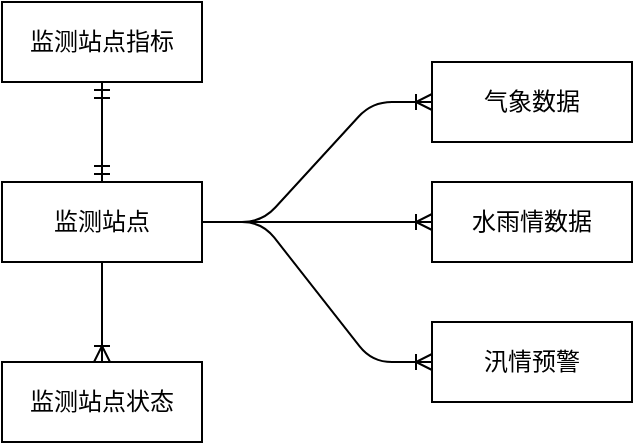 <mxfile version="14.1.8" type="github">
  <diagram id="R2lEEEUBdFMjLlhIrx00" name="Page-1">
    <mxGraphModel dx="984" dy="684" grid="1" gridSize="10" guides="1" tooltips="1" connect="1" arrows="1" fold="1" page="1" pageScale="1" pageWidth="850" pageHeight="1100" math="0" shadow="0" extFonts="Permanent Marker^https://fonts.googleapis.com/css?family=Permanent+Marker">
      <root>
        <mxCell id="0" />
        <mxCell id="1" parent="0" />
        <mxCell id="tR4LGc_wkCAK7GT1lzOk-3" value="监测站点" style="whiteSpace=wrap;html=1;align=center;" vertex="1" parent="1">
          <mxGeometry x="160" y="520" width="100" height="40" as="geometry" />
        </mxCell>
        <mxCell id="tR4LGc_wkCAK7GT1lzOk-4" value="气象数据" style="whiteSpace=wrap;html=1;align=center;" vertex="1" parent="1">
          <mxGeometry x="375" y="460" width="100" height="40" as="geometry" />
        </mxCell>
        <mxCell id="tR4LGc_wkCAK7GT1lzOk-5" value="水雨情数据" style="whiteSpace=wrap;html=1;align=center;" vertex="1" parent="1">
          <mxGeometry x="375" y="520" width="100" height="40" as="geometry" />
        </mxCell>
        <mxCell id="tR4LGc_wkCAK7GT1lzOk-6" value="监测站点指标" style="whiteSpace=wrap;html=1;align=center;" vertex="1" parent="1">
          <mxGeometry x="160" y="430" width="100" height="40" as="geometry" />
        </mxCell>
        <mxCell id="tR4LGc_wkCAK7GT1lzOk-8" value="" style="fontSize=12;html=1;endArrow=ERmandOne;startArrow=ERmandOne;entryX=0.5;entryY=0;entryDx=0;entryDy=0;exitX=0.5;exitY=1;exitDx=0;exitDy=0;" edge="1" parent="1" source="tR4LGc_wkCAK7GT1lzOk-6" target="tR4LGc_wkCAK7GT1lzOk-3">
          <mxGeometry width="100" height="100" relative="1" as="geometry">
            <mxPoint x="110" y="670" as="sourcePoint" />
            <mxPoint x="140" y="630" as="targetPoint" />
          </mxGeometry>
        </mxCell>
        <mxCell id="tR4LGc_wkCAK7GT1lzOk-10" value="" style="edgeStyle=entityRelationEdgeStyle;fontSize=12;html=1;endArrow=ERoneToMany;entryX=0;entryY=0.5;entryDx=0;entryDy=0;" edge="1" parent="1" source="tR4LGc_wkCAK7GT1lzOk-3" target="tR4LGc_wkCAK7GT1lzOk-4">
          <mxGeometry width="100" height="100" relative="1" as="geometry">
            <mxPoint x="320" y="770" as="sourcePoint" />
            <mxPoint x="420" y="670" as="targetPoint" />
          </mxGeometry>
        </mxCell>
        <mxCell id="tR4LGc_wkCAK7GT1lzOk-11" value="" style="edgeStyle=entityRelationEdgeStyle;fontSize=12;html=1;endArrow=ERoneToMany;exitX=1;exitY=0.5;exitDx=0;exitDy=0;entryX=0;entryY=0.5;entryDx=0;entryDy=0;" edge="1" parent="1" source="tR4LGc_wkCAK7GT1lzOk-3" target="tR4LGc_wkCAK7GT1lzOk-5">
          <mxGeometry width="100" height="100" relative="1" as="geometry">
            <mxPoint x="350" y="770" as="sourcePoint" />
            <mxPoint x="450" y="670" as="targetPoint" />
          </mxGeometry>
        </mxCell>
        <mxCell id="tR4LGc_wkCAK7GT1lzOk-12" value="汛情预警" style="whiteSpace=wrap;html=1;align=center;" vertex="1" parent="1">
          <mxGeometry x="375" y="590" width="100" height="40" as="geometry" />
        </mxCell>
        <mxCell id="tR4LGc_wkCAK7GT1lzOk-13" value="" style="edgeStyle=entityRelationEdgeStyle;fontSize=12;html=1;endArrow=ERoneToMany;exitX=1;exitY=0.5;exitDx=0;exitDy=0;" edge="1" parent="1" source="tR4LGc_wkCAK7GT1lzOk-3" target="tR4LGc_wkCAK7GT1lzOk-12">
          <mxGeometry width="100" height="100" relative="1" as="geometry">
            <mxPoint x="380" y="790" as="sourcePoint" />
            <mxPoint x="480" y="690" as="targetPoint" />
          </mxGeometry>
        </mxCell>
        <mxCell id="tR4LGc_wkCAK7GT1lzOk-14" value="监测站点状态" style="whiteSpace=wrap;html=1;align=center;" vertex="1" parent="1">
          <mxGeometry x="160" y="610" width="100" height="40" as="geometry" />
        </mxCell>
        <mxCell id="tR4LGc_wkCAK7GT1lzOk-15" value="" style="edgeStyle=orthogonalEdgeStyle;fontSize=12;html=1;endArrow=ERoneToMany;exitX=0.5;exitY=1;exitDx=0;exitDy=0;entryX=0.5;entryY=0;entryDx=0;entryDy=0;" edge="1" parent="1" source="tR4LGc_wkCAK7GT1lzOk-3" target="tR4LGc_wkCAK7GT1lzOk-14">
          <mxGeometry width="100" height="100" relative="1" as="geometry">
            <mxPoint x="250" y="820" as="sourcePoint" />
            <mxPoint x="350" y="720" as="targetPoint" />
          </mxGeometry>
        </mxCell>
      </root>
    </mxGraphModel>
  </diagram>
</mxfile>
